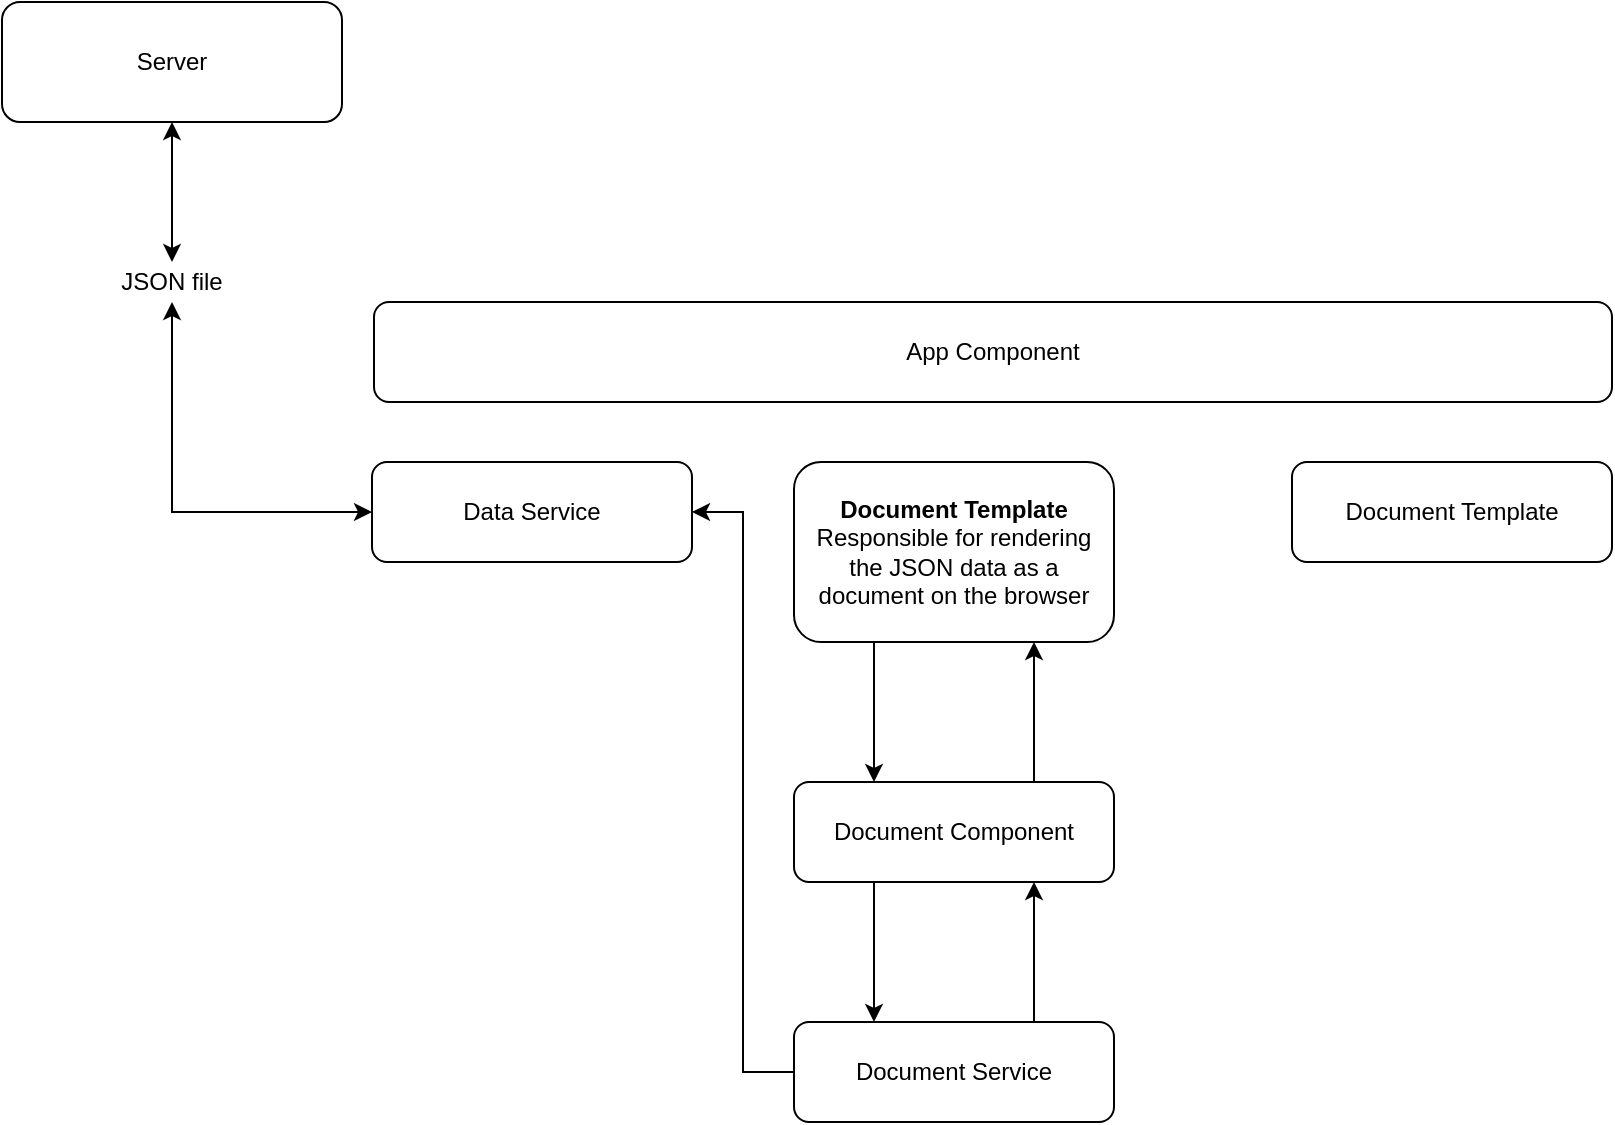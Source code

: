 <mxfile version="13.6.5" type="github">
  <diagram id="SYxd8Ys70OX240iU2f4M" name="Page-1">
    <mxGraphModel dx="1178" dy="528" grid="1" gridSize="10" guides="1" tooltips="1" connect="1" arrows="1" fold="1" page="1" pageScale="1" pageWidth="827" pageHeight="1169" math="0" shadow="0">
      <root>
        <mxCell id="0" />
        <mxCell id="1" parent="0" />
        <mxCell id="ww7fI8qHayu6yvwGWcHs-1" value="Server" style="rounded=1;whiteSpace=wrap;html=1;" vertex="1" parent="1">
          <mxGeometry x="55" y="80" width="170" height="60" as="geometry" />
        </mxCell>
        <mxCell id="ww7fI8qHayu6yvwGWcHs-15" style="edgeStyle=orthogonalEdgeStyle;rounded=0;orthogonalLoop=1;jettySize=auto;html=1;exitX=0.5;exitY=0;exitDx=0;exitDy=0;entryX=0.5;entryY=1;entryDx=0;entryDy=0;startArrow=classic;startFill=1;" edge="1" parent="1" source="ww7fI8qHayu6yvwGWcHs-2" target="ww7fI8qHayu6yvwGWcHs-1">
          <mxGeometry relative="1" as="geometry" />
        </mxCell>
        <mxCell id="ww7fI8qHayu6yvwGWcHs-2" value="JSON file" style="text;html=1;strokeColor=none;fillColor=none;align=center;verticalAlign=middle;whiteSpace=wrap;rounded=0;" vertex="1" parent="1">
          <mxGeometry x="90" y="210" width="100" height="20" as="geometry" />
        </mxCell>
        <mxCell id="ww7fI8qHayu6yvwGWcHs-14" style="edgeStyle=orthogonalEdgeStyle;rounded=0;orthogonalLoop=1;jettySize=auto;html=1;exitX=0;exitY=0.5;exitDx=0;exitDy=0;startArrow=classic;startFill=1;" edge="1" parent="1" source="ww7fI8qHayu6yvwGWcHs-4" target="ww7fI8qHayu6yvwGWcHs-2">
          <mxGeometry relative="1" as="geometry" />
        </mxCell>
        <mxCell id="ww7fI8qHayu6yvwGWcHs-4" value="Data Service" style="rounded=1;whiteSpace=wrap;html=1;" vertex="1" parent="1">
          <mxGeometry x="240" y="310" width="160" height="50" as="geometry" />
        </mxCell>
        <mxCell id="ww7fI8qHayu6yvwGWcHs-5" value="App Component" style="rounded=1;whiteSpace=wrap;html=1;" vertex="1" parent="1">
          <mxGeometry x="241" y="230" width="619" height="50" as="geometry" />
        </mxCell>
        <mxCell id="ww7fI8qHayu6yvwGWcHs-10" style="edgeStyle=orthogonalEdgeStyle;rounded=0;orthogonalLoop=1;jettySize=auto;html=1;exitX=0.25;exitY=1;exitDx=0;exitDy=0;entryX=0.25;entryY=0;entryDx=0;entryDy=0;" edge="1" parent="1" source="ww7fI8qHayu6yvwGWcHs-6" target="ww7fI8qHayu6yvwGWcHs-7">
          <mxGeometry relative="1" as="geometry" />
        </mxCell>
        <mxCell id="ww7fI8qHayu6yvwGWcHs-12" style="edgeStyle=orthogonalEdgeStyle;rounded=0;orthogonalLoop=1;jettySize=auto;html=1;exitX=0.75;exitY=0;exitDx=0;exitDy=0;entryX=0.75;entryY=1;entryDx=0;entryDy=0;" edge="1" parent="1" source="ww7fI8qHayu6yvwGWcHs-6" target="ww7fI8qHayu6yvwGWcHs-8">
          <mxGeometry relative="1" as="geometry" />
        </mxCell>
        <mxCell id="ww7fI8qHayu6yvwGWcHs-6" value="Document Component" style="rounded=1;whiteSpace=wrap;html=1;" vertex="1" parent="1">
          <mxGeometry x="451" y="470" width="160" height="50" as="geometry" />
        </mxCell>
        <mxCell id="ww7fI8qHayu6yvwGWcHs-11" style="edgeStyle=orthogonalEdgeStyle;rounded=0;orthogonalLoop=1;jettySize=auto;html=1;exitX=0.75;exitY=0;exitDx=0;exitDy=0;entryX=0.75;entryY=1;entryDx=0;entryDy=0;" edge="1" parent="1" source="ww7fI8qHayu6yvwGWcHs-7" target="ww7fI8qHayu6yvwGWcHs-6">
          <mxGeometry relative="1" as="geometry" />
        </mxCell>
        <mxCell id="ww7fI8qHayu6yvwGWcHs-13" style="edgeStyle=orthogonalEdgeStyle;rounded=0;orthogonalLoop=1;jettySize=auto;html=1;exitX=0;exitY=0.5;exitDx=0;exitDy=0;entryX=1;entryY=0.5;entryDx=0;entryDy=0;" edge="1" parent="1" source="ww7fI8qHayu6yvwGWcHs-7" target="ww7fI8qHayu6yvwGWcHs-4">
          <mxGeometry relative="1" as="geometry" />
        </mxCell>
        <mxCell id="ww7fI8qHayu6yvwGWcHs-7" value="Document Service" style="rounded=1;whiteSpace=wrap;html=1;" vertex="1" parent="1">
          <mxGeometry x="451" y="590" width="160" height="50" as="geometry" />
        </mxCell>
        <mxCell id="ww7fI8qHayu6yvwGWcHs-9" style="edgeStyle=orthogonalEdgeStyle;rounded=0;orthogonalLoop=1;jettySize=auto;html=1;exitX=0.25;exitY=1;exitDx=0;exitDy=0;entryX=0.25;entryY=0;entryDx=0;entryDy=0;" edge="1" parent="1" source="ww7fI8qHayu6yvwGWcHs-8" target="ww7fI8qHayu6yvwGWcHs-6">
          <mxGeometry relative="1" as="geometry" />
        </mxCell>
        <mxCell id="ww7fI8qHayu6yvwGWcHs-8" value="&lt;b&gt;Document Template&lt;/b&gt;&lt;br&gt;Responsible for rendering&lt;br&gt;the JSON data as a document on the browser" style="rounded=1;whiteSpace=wrap;html=1;" vertex="1" parent="1">
          <mxGeometry x="451" y="310" width="160" height="90" as="geometry" />
        </mxCell>
        <mxCell id="ww7fI8qHayu6yvwGWcHs-16" value="Document Template" style="rounded=1;whiteSpace=wrap;html=1;" vertex="1" parent="1">
          <mxGeometry x="700" y="310" width="160" height="50" as="geometry" />
        </mxCell>
      </root>
    </mxGraphModel>
  </diagram>
</mxfile>
